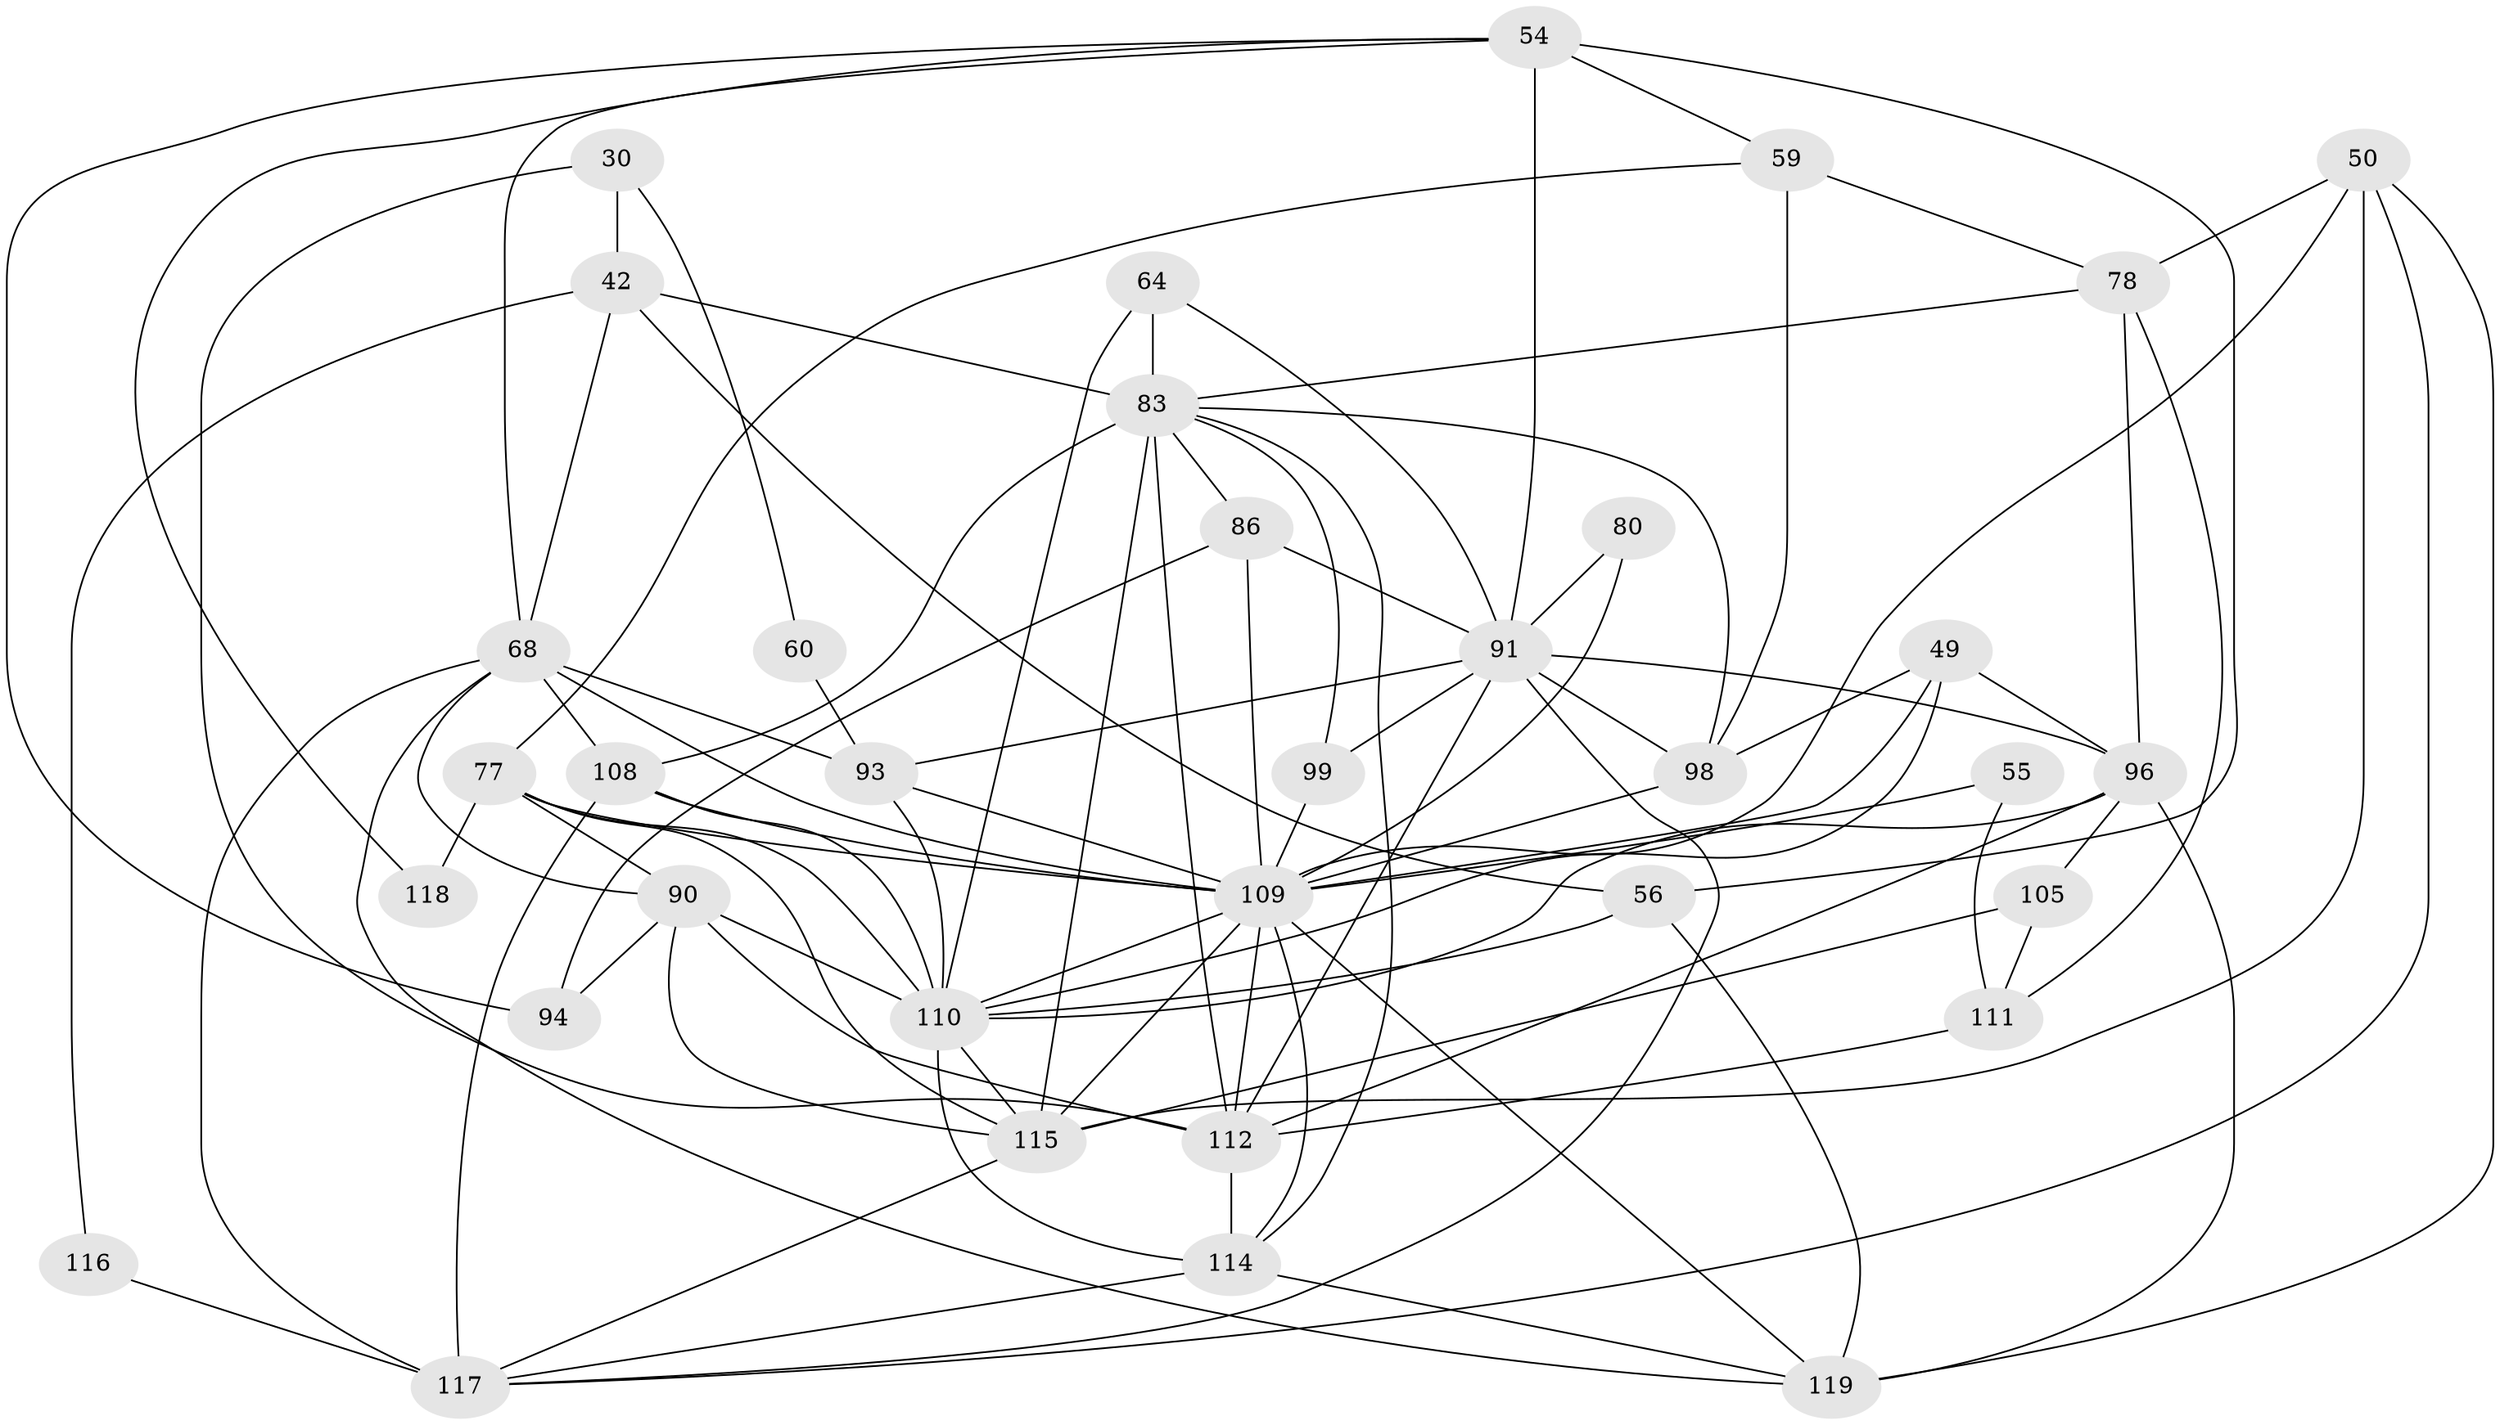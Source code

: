 // original degree distribution, {3: 0.2857142857142857, 2: 0.14285714285714285, 6: 0.12605042016806722, 5: 0.20168067226890757, 4: 0.21008403361344538, 7: 0.025210084033613446, 9: 0.008403361344537815}
// Generated by graph-tools (version 1.1) at 2025/55/03/04/25 21:55:11]
// undirected, 35 vertices, 95 edges
graph export_dot {
graph [start="1"]
  node [color=gray90,style=filled];
  30;
  42;
  49 [super="+16"];
  50 [super="+38"];
  54 [super="+19"];
  55;
  56 [super="+11"];
  59 [super="+47"];
  60 [super="+25"];
  64;
  68 [super="+51+34+22"];
  77 [super="+69"];
  78;
  80 [super="+23"];
  83 [super="+33+52+44+71"];
  86 [super="+32"];
  90 [super="+35+87"];
  91 [super="+84+76"];
  93;
  94;
  96 [super="+57+5"];
  98 [super="+75"];
  99 [super="+46"];
  105 [super="+13"];
  108 [super="+101"];
  109 [super="+17+102+66+106+95"];
  110 [super="+20+41+88+62+85"];
  111;
  112 [super="+26+104+39"];
  114;
  115 [super="+40+43+61+100+92"];
  116;
  117 [super="+82+81"];
  118 [super="+103"];
  119 [super="+97+113"];
  30 -- 42;
  30 -- 60;
  30 -- 112;
  42 -- 56;
  42 -- 116;
  42 -- 83 [weight=2];
  42 -- 68 [weight=2];
  49 -- 109 [weight=2];
  49 -- 98;
  49 -- 110;
  49 -- 96 [weight=2];
  50 -- 78 [weight=2];
  50 -- 115;
  50 -- 117 [weight=2];
  50 -- 119;
  50 -- 109;
  54 -- 94;
  54 -- 68;
  54 -- 118;
  54 -- 56 [weight=2];
  54 -- 91;
  54 -- 59;
  55 -- 111;
  55 -- 109;
  56 -- 119 [weight=2];
  56 -- 110 [weight=2];
  59 -- 98 [weight=2];
  59 -- 77;
  59 -- 78;
  60 -- 93 [weight=2];
  64 -- 110;
  64 -- 91;
  64 -- 83;
  68 -- 108;
  68 -- 109 [weight=3];
  68 -- 90 [weight=2];
  68 -- 117 [weight=2];
  68 -- 119 [weight=2];
  68 -- 93;
  77 -- 118 [weight=2];
  77 -- 90 [weight=2];
  77 -- 110 [weight=3];
  77 -- 115 [weight=3];
  77 -- 109;
  78 -- 96;
  78 -- 111;
  78 -- 83;
  80 -- 91 [weight=2];
  80 -- 109 [weight=2];
  83 -- 112 [weight=3];
  83 -- 98;
  83 -- 115 [weight=2];
  83 -- 108 [weight=2];
  83 -- 99 [weight=2];
  83 -- 114;
  83 -- 86;
  86 -- 94 [weight=2];
  86 -- 91;
  86 -- 109;
  90 -- 94 [weight=2];
  90 -- 112 [weight=4];
  90 -- 115 [weight=2];
  90 -- 110;
  91 -- 93 [weight=2];
  91 -- 96;
  91 -- 99;
  91 -- 117;
  91 -- 112;
  91 -- 98 [weight=2];
  93 -- 110;
  93 -- 109;
  96 -- 119;
  96 -- 105;
  96 -- 110 [weight=2];
  96 -- 112;
  98 -- 109 [weight=2];
  99 -- 109 [weight=3];
  105 -- 111;
  105 -- 115 [weight=2];
  108 -- 110 [weight=4];
  108 -- 117;
  108 -- 109;
  109 -- 110 [weight=3];
  109 -- 112 [weight=4];
  109 -- 114;
  109 -- 115 [weight=3];
  109 -- 119;
  110 -- 114 [weight=2];
  110 -- 115;
  111 -- 112 [weight=2];
  112 -- 114 [weight=2];
  114 -- 117;
  114 -- 119 [weight=2];
  115 -- 117 [weight=2];
  116 -- 117;
}
